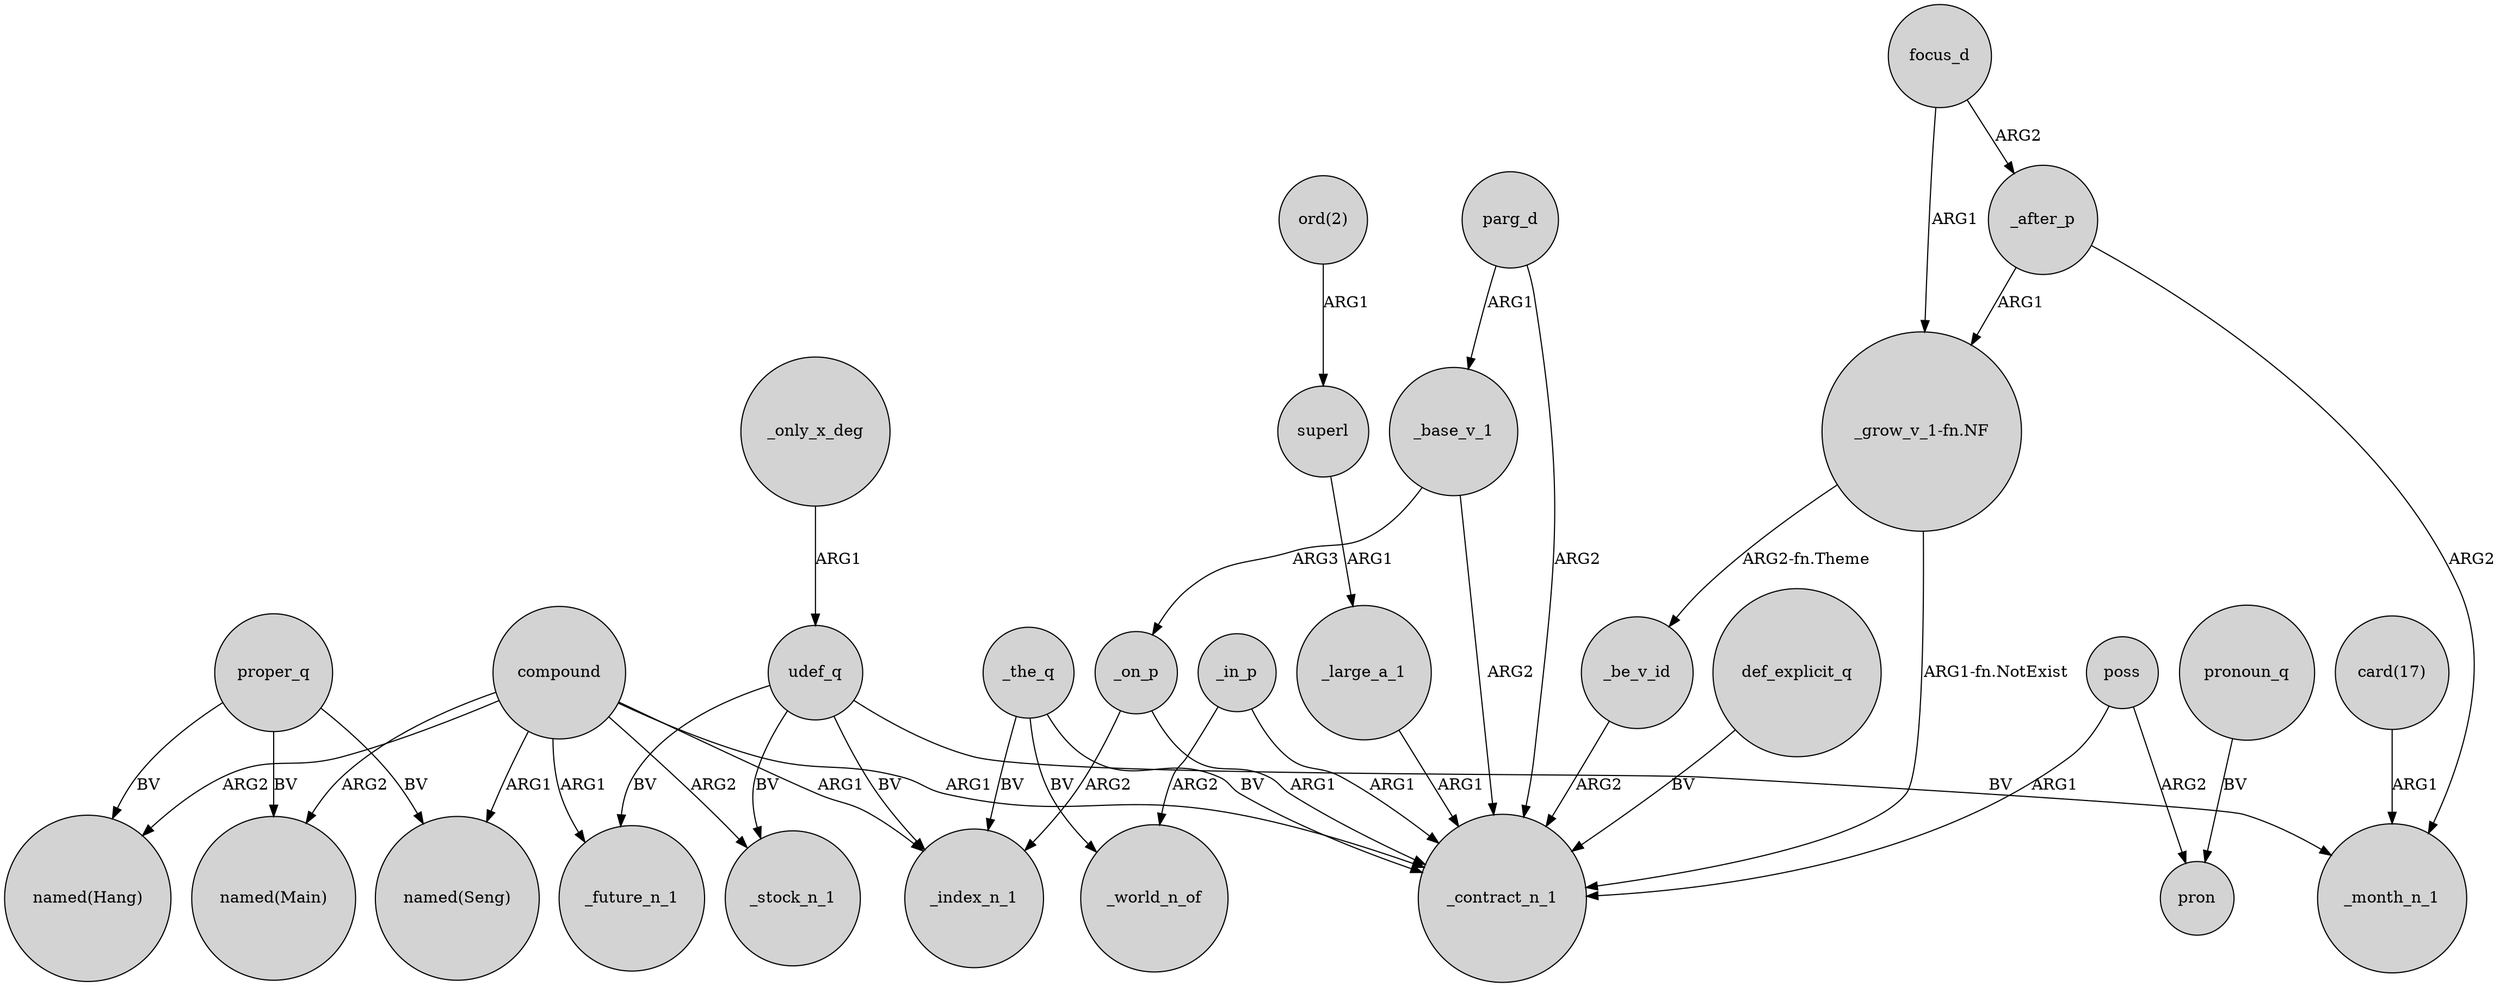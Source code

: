 digraph {
	node [shape=circle style=filled]
	superl -> _large_a_1 [label=ARG1]
	_only_x_deg -> udef_q [label=ARG1]
	compound -> "named(Hang)" [label=ARG2]
	proper_q -> "named(Seng)" [label=BV]
	"ord(2)" -> superl [label=ARG1]
	poss -> _contract_n_1 [label=ARG1]
	_base_v_1 -> _on_p [label=ARG3]
	focus_d -> _after_p [label=ARG2]
	poss -> pron [label=ARG2]
	compound -> _future_n_1 [label=ARG1]
	_in_p -> _world_n_of [label=ARG2]
	def_explicit_q -> _contract_n_1 [label=BV]
	_large_a_1 -> _contract_n_1 [label=ARG1]
	_base_v_1 -> _contract_n_1 [label=ARG2]
	_after_p -> "_grow_v_1-fn.NF" [label=ARG1]
	compound -> "named(Main)" [label=ARG2]
	compound -> _contract_n_1 [label=ARG1]
	udef_q -> _index_n_1 [label=BV]
	udef_q -> _month_n_1 [label=BV]
	"card(17)" -> _month_n_1 [label=ARG1]
	compound -> _stock_n_1 [label=ARG2]
	pronoun_q -> pron [label=BV]
	_the_q -> _contract_n_1 [label=BV]
	udef_q -> _stock_n_1 [label=BV]
	_on_p -> _index_n_1 [label=ARG2]
	_on_p -> _contract_n_1 [label=ARG1]
	parg_d -> _contract_n_1 [label=ARG2]
	_after_p -> _month_n_1 [label=ARG2]
	"_grow_v_1-fn.NF" -> _be_v_id [label="ARG2-fn.Theme"]
	udef_q -> _future_n_1 [label=BV]
	_the_q -> _index_n_1 [label=BV]
	_be_v_id -> _contract_n_1 [label=ARG2]
	proper_q -> "named(Main)" [label=BV]
	"_grow_v_1-fn.NF" -> _contract_n_1 [label="ARG1-fn.NotExist"]
	proper_q -> "named(Hang)" [label=BV]
	parg_d -> _base_v_1 [label=ARG1]
	focus_d -> "_grow_v_1-fn.NF" [label=ARG1]
	_in_p -> _contract_n_1 [label=ARG1]
	compound -> "named(Seng)" [label=ARG1]
	_the_q -> _world_n_of [label=BV]
	compound -> _index_n_1 [label=ARG1]
}
